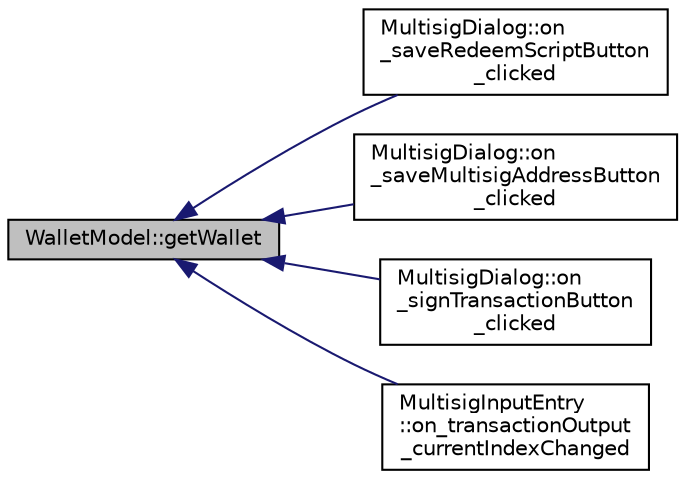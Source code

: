 digraph "WalletModel::getWallet"
{
  edge [fontname="Helvetica",fontsize="10",labelfontname="Helvetica",labelfontsize="10"];
  node [fontname="Helvetica",fontsize="10",shape=record];
  rankdir="LR";
  Node752 [label="WalletModel::getWallet",height=0.2,width=0.4,color="black", fillcolor="grey75", style="filled", fontcolor="black"];
  Node752 -> Node753 [dir="back",color="midnightblue",fontsize="10",style="solid",fontname="Helvetica"];
  Node753 [label="MultisigDialog::on\l_saveRedeemScriptButton\l_clicked",height=0.2,width=0.4,color="black", fillcolor="white", style="filled",URL="$d4/df4/class_multisig_dialog.html#a52029e0d1aee20ff4bb822d9580e2feb"];
  Node752 -> Node754 [dir="back",color="midnightblue",fontsize="10",style="solid",fontname="Helvetica"];
  Node754 [label="MultisigDialog::on\l_saveMultisigAddressButton\l_clicked",height=0.2,width=0.4,color="black", fillcolor="white", style="filled",URL="$d4/df4/class_multisig_dialog.html#a95c9278296354b38696d72eeb62dc09d"];
  Node752 -> Node755 [dir="back",color="midnightblue",fontsize="10",style="solid",fontname="Helvetica"];
  Node755 [label="MultisigDialog::on\l_signTransactionButton\l_clicked",height=0.2,width=0.4,color="black", fillcolor="white", style="filled",URL="$d4/df4/class_multisig_dialog.html#ad277ce76887dfbbec511486d3c1d2bc4"];
  Node752 -> Node756 [dir="back",color="midnightblue",fontsize="10",style="solid",fontname="Helvetica"];
  Node756 [label="MultisigInputEntry\l::on_transactionOutput\l_currentIndexChanged",height=0.2,width=0.4,color="black", fillcolor="white", style="filled",URL="$d9/d3d/class_multisig_input_entry.html#a122ee9305bd98ccb311698169be45941"];
}
